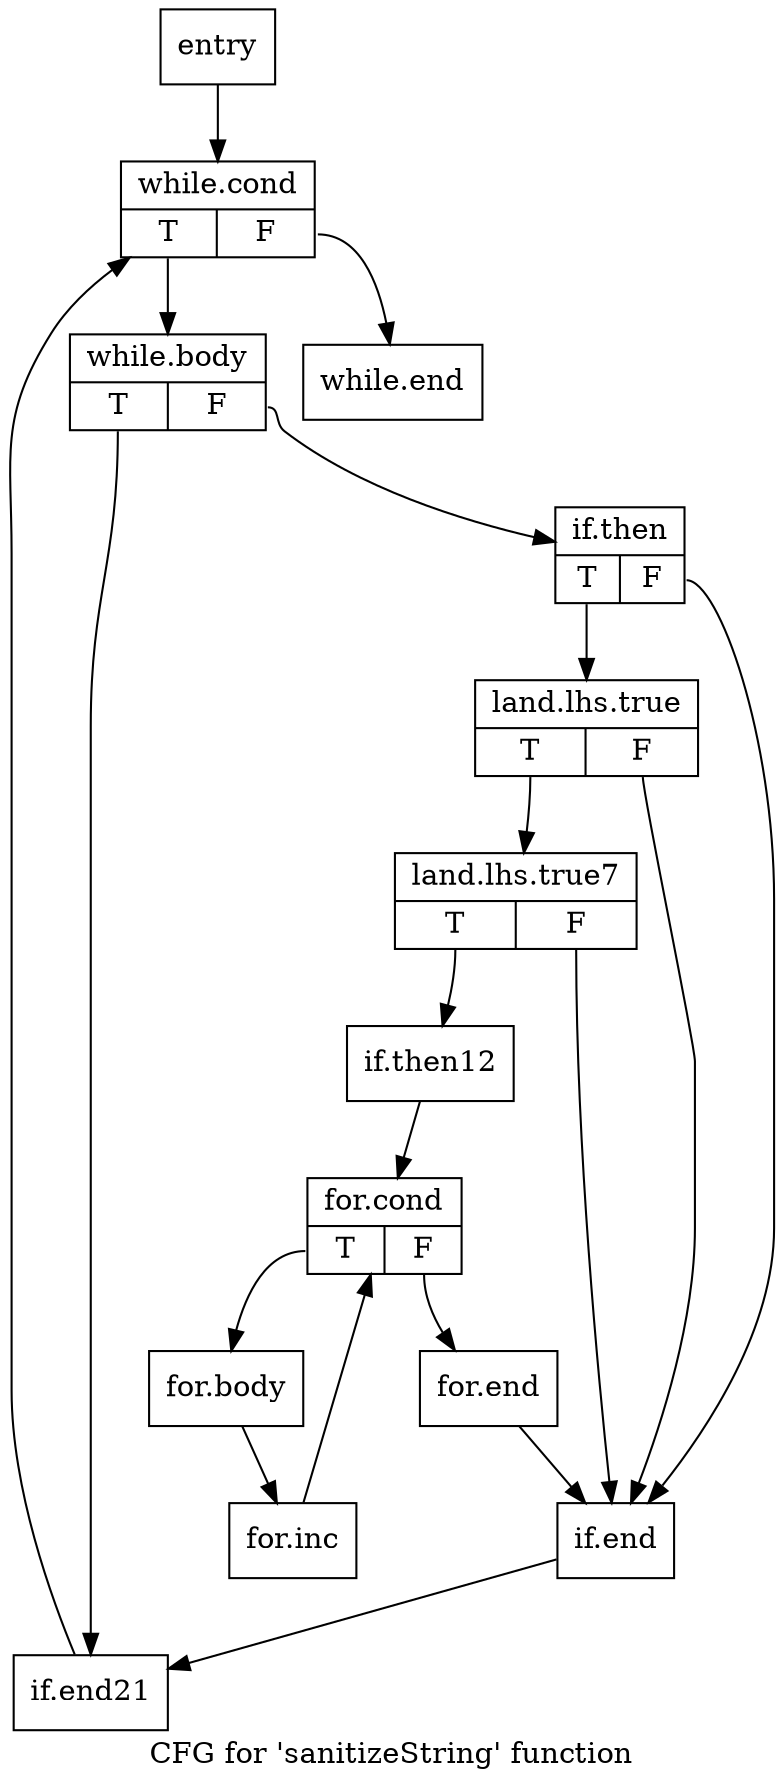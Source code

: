 digraph "CFG for 'sanitizeString' function" {
	label="CFG for 'sanitizeString' function";

	Node0x1c121b0 [shape=record,label="{entry}"];
	Node0x1c121b0 -> Node0x1c12400;
	Node0x1c12400 [shape=record,label="{while.cond|{<s0>T|<s1>F}}"];
	Node0x1c12400:s0 -> Node0x1c12620;
	Node0x1c12400:s1 -> Node0x1c12700;
	Node0x1c12620 [shape=record,label="{while.body|{<s0>T|<s1>F}}"];
	Node0x1c12620:s0 -> Node0x1c12b20;
	Node0x1c12620:s1 -> Node0x1c12110;
	Node0x1c12110 [shape=record,label="{if.then|{<s0>T|<s1>F}}"];
	Node0x1c12110:s0 -> Node0x1c12fa0;
	Node0x1c12110:s1 -> Node0x1c13080;
	Node0x1c12fa0 [shape=record,label="{land.lhs.true|{<s0>T|<s1>F}}"];
	Node0x1c12fa0:s0 -> Node0x1c12a40;
	Node0x1c12fa0:s1 -> Node0x1c13080;
	Node0x1c12a40 [shape=record,label="{land.lhs.true7|{<s0>T|<s1>F}}"];
	Node0x1c12a40:s0 -> Node0x1c12b70;
	Node0x1c12a40:s1 -> Node0x1c13080;
	Node0x1c12b70 [shape=record,label="{if.then12}"];
	Node0x1c12b70 -> Node0x1c13b70;
	Node0x1c13b70 [shape=record,label="{for.cond|{<s0>T|<s1>F}}"];
	Node0x1c13b70:s0 -> Node0x1c14240;
	Node0x1c13b70:s1 -> Node0x1c14320;
	Node0x1c14240 [shape=record,label="{for.body}"];
	Node0x1c14240 -> Node0x1c14480;
	Node0x1c14480 [shape=record,label="{for.inc}"];
	Node0x1c14480 -> Node0x1c13b70;
	Node0x1c14320 [shape=record,label="{for.end}"];
	Node0x1c14320 -> Node0x1c13080;
	Node0x1c13080 [shape=record,label="{if.end}"];
	Node0x1c13080 -> Node0x1c12b20;
	Node0x1c12b20 [shape=record,label="{if.end21}"];
	Node0x1c12b20 -> Node0x1c12400;
	Node0x1c12700 [shape=record,label="{while.end}"];
}
